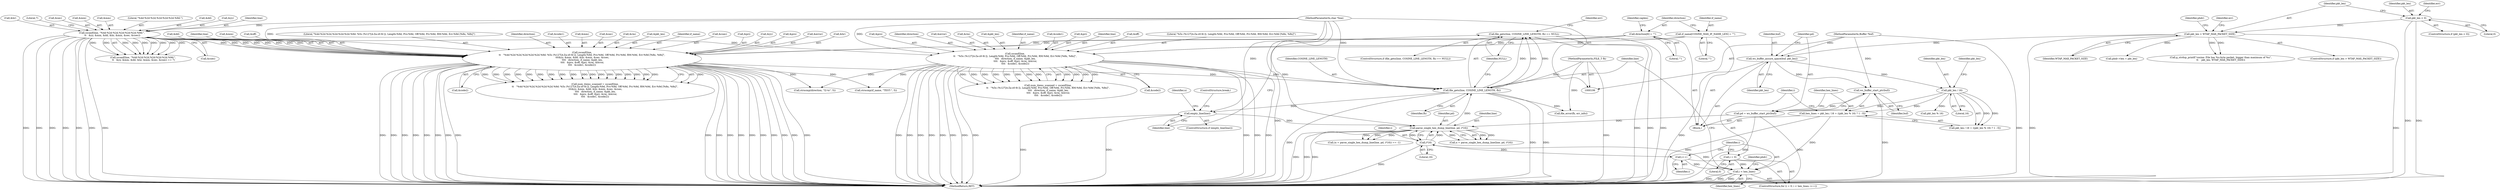 digraph "0_wireshark_a66628e425db725df1ac52a3c573a03357060ddd@API" {
"1000633" [label="(Call,file_gets(line, COSINE_LINE_LENGTH, fh) == NULL)"];
"1000634" [label="(Call,file_gets(line, COSINE_LINE_LENGTH, fh))"];
"1000177" [label="(Call,sscanf(line,\n\t\t   \"%4d-%2d-%2d,%2d:%2d:%2d.%9d: %5s (%127[A-Za-z0-9/:]), Length:%9d, Pro:%9d, Off:%9d, Pri:%9d, RM:%9d, Err:%9d [%8x, %8x]\",\n \t\t\t&yy, &mm, &dd, &hr, &min, &sec, &csec,\n \t\t\t\t   direction, if_name, &pkt_len,\n \t\t\t\t   &pro, &off, &pri, &rm, &error,\n\t\t\t\t   &code1, &code2))"];
"1000156" [label="(Call,sscanf(line, \"%4d-%2d-%2d,%2d:%2d:%2d.%9d:\",\n \t\t   &yy, &mm, &dd, &hr, &min, &sec, &csec))"];
"1000110" [label="(MethodParameterIn,char *line)"];
"1000142" [label="(Call,direction[6] = \"\")"];
"1000138" [label="(Call,if_name[COSINE_MAX_IF_NAME_LEN] = \"\")"];
"1000232" [label="(Call,sscanf(line,\n\t\t   \"%5s (%127[A-Za-z0-9/:]), Length:%9d, Pro:%9d, Off:%9d, Pri:%9d, RM:%9d, Err:%9d [%8x, %8x]\",\n \t\t\t\t   direction, if_name, &pkt_len,\n \t\t\t\t   &pro, &off, &pri, &rm, &error,\n \t\t\t\t   &code1, &code2))"];
"1000667" [label="(Call,parse_single_hex_dump_line(line, pd, i*16))"];
"1000659" [label="(Call,empty_line(line))"];
"1000606" [label="(Call,pd = ws_buffer_start_ptr(buf))"];
"1000608" [label="(Call,ws_buffer_start_ptr(buf))"];
"1000603" [label="(Call,ws_buffer_assure_space(buf, pkt_len))"];
"1000109" [label="(MethodParameterIn,Buffer *buf)"];
"1000301" [label="(Call,pkt_len > WTAP_MAX_PACKET_SIZE)"];
"1000285" [label="(Call,pkt_len < 0)"];
"1000670" [label="(Call,i*16)"];
"1000626" [label="(Call,i < hex_lines)"];
"1000629" [label="(Call,i++)"];
"1000623" [label="(Call,i = 0)"];
"1000610" [label="(Call,hex_lines = pkt_len / 16 + ((pkt_len % 16) ? 1 : 0))"];
"1000613" [label="(Call,pkt_len / 16)"];
"1000107" [label="(MethodParameterIn,FILE_T fh)"];
"1000607" [label="(Identifier,pd)"];
"1000157" [label="(Identifier,line)"];
"1000179" [label="(Literal,\"%4d-%2d-%2d,%2d:%2d:%2d.%9d: %5s (%127[A-Za-z0-9/:]), Length:%9d, Pro:%9d, Off:%9d, Pri:%9d, RM:%9d, Err:%9d [%8x, %8x]\")"];
"1000239" [label="(Call,&pro)"];
"1000303" [label="(Identifier,WTAP_MAX_PACKET_SIZE)"];
"1000165" [label="(Call,&hr)"];
"1000672" [label="(Literal,16)"];
"1000659" [label="(Call,empty_line(line))"];
"1000230" [label="(Call,num_items_scanned = sscanf(line,\n\t\t   \"%5s (%127[A-Za-z0-9/:]), Length:%9d, Pro:%9d, Off:%9d, Pri:%9d, RM:%9d, Err:%9d [%8x, %8x]\",\n \t\t\t\t   direction, if_name, &pkt_len,\n \t\t\t\t   &pro, &off, &pri, &rm, &error,\n \t\t\t\t   &code1, &code2))"];
"1000632" [label="(ControlStructure,if (file_gets(line, COSINE_LINE_LENGTH, fh) == NULL))"];
"1000626" [label="(Call,i < hex_lines)"];
"1000670" [label="(Call,i*16)"];
"1000635" [label="(Identifier,line)"];
"1000235" [label="(Identifier,direction)"];
"1000247" [label="(Call,&error)"];
"1000662" [label="(ControlStructure,break;)"];
"1000320" [label="(Identifier,phdr)"];
"1000697" [label="(MethodReturn,RET)"];
"1000628" [label="(Identifier,hex_lines)"];
"1000194" [label="(Identifier,direction)"];
"1000208" [label="(Call,&code1)"];
"1000173" [label="(Literal,7)"];
"1000182" [label="(Call,&mm)"];
"1000139" [label="(Identifier,if_name)"];
"1000643" [label="(Call,file_error(fh, err_info))"];
"1000190" [label="(Call,&sec)"];
"1000138" [label="(Call,if_name[COSINE_MAX_IF_NAME_LEN] = \"\")"];
"1000625" [label="(Literal,0)"];
"1000614" [label="(Identifier,pkt_len)"];
"1000660" [label="(Identifier,line)"];
"1000284" [label="(ControlStructure,if (pkt_len < 0))"];
"1000611" [label="(Identifier,hex_lines)"];
"1000388" [label="(Call,phdr->len = pkt_len)"];
"1000637" [label="(Identifier,fh)"];
"1000232" [label="(Call,sscanf(line,\n\t\t   \"%5s (%127[A-Za-z0-9/:]), Length:%9d, Pro:%9d, Off:%9d, Pri:%9d, RM:%9d, Err:%9d [%8x, %8x]\",\n \t\t\t\t   direction, if_name, &pkt_len,\n \t\t\t\t   &pro, &off, &pri, &rm, &error,\n \t\t\t\t   &code1, &code2))"];
"1000169" [label="(Call,&sec)"];
"1000531" [label="(Call,strncmp(direction, \"l2-tx\", 5))"];
"1000617" [label="(Call,pkt_len % 16)"];
"1000167" [label="(Call,&min)"];
"1000618" [label="(Identifier,pkt_len)"];
"1000285" [label="(Call,pkt_len < 0)"];
"1000668" [label="(Identifier,line)"];
"1000245" [label="(Call,&rm)"];
"1000204" [label="(Call,&rm)"];
"1000161" [label="(Call,&mm)"];
"1000196" [label="(Call,&pkt_len)"];
"1000307" [label="(Identifier,err)"];
"1000195" [label="(Identifier,if_name)"];
"1000622" [label="(ControlStructure,for (i = 0; i < hex_lines; i++))"];
"1000237" [label="(Call,&pkt_len)"];
"1000156" [label="(Call,sscanf(line, \"%4d-%2d-%2d,%2d:%2d:%2d.%9d:\",\n \t\t   &yy, &mm, &dd, &hr, &min, &sec, &csec))"];
"1000624" [label="(Identifier,i)"];
"1000192" [label="(Call,&csec)"];
"1000251" [label="(Call,&code2)"];
"1000140" [label="(Literal,\"\")"];
"1000608" [label="(Call,ws_buffer_start_ptr(buf))"];
"1000158" [label="(Literal,\"%4d-%2d-%2d,%2d:%2d:%2d.%9d:\")"];
"1000236" [label="(Identifier,if_name)"];
"1000603" [label="(Call,ws_buffer_assure_space(buf, pkt_len))"];
"1000202" [label="(Call,&pri)"];
"1000627" [label="(Identifier,i)"];
"1000171" [label="(Call,&csec)"];
"1000605" [label="(Identifier,pkt_len)"];
"1000155" [label="(Call,sscanf(line, \"%4d-%2d-%2d,%2d:%2d:%2d.%9d:\",\n \t\t   &yy, &mm, &dd, &hr, &min, &sec, &csec) == 7)"];
"1000249" [label="(Call,&code1)"];
"1000210" [label="(Call,&code2)"];
"1000109" [label="(MethodParameterIn,Buffer *buf)"];
"1000669" [label="(Identifier,pd)"];
"1000658" [label="(ControlStructure,if (empty_line(line)))"];
"1000180" [label="(Call,&yy)"];
"1000629" [label="(Call,i++)"];
"1000667" [label="(Call,parse_single_hex_dump_line(line, pd, i*16))"];
"1000610" [label="(Call,hex_lines = pkt_len / 16 + ((pkt_len % 16) ? 1 : 0))"];
"1000634" [label="(Call,file_gets(line, COSINE_LINE_LENGTH, fh))"];
"1000609" [label="(Identifier,buf)"];
"1000143" [label="(Identifier,direction)"];
"1000671" [label="(Identifier,i)"];
"1000633" [label="(Call,file_gets(line, COSINE_LINE_LENGTH, fh) == NULL)"];
"1000113" [label="(Block,)"];
"1000312" [label="(Call,g_strdup_printf(\"cosine: File has %u-byte packet, bigger than maximum of %u\",\n\t\t    pkt_len, WTAP_MAX_PACKET_SIZE))"];
"1000623" [label="(Call,i = 0)"];
"1000243" [label="(Call,&pri)"];
"1000642" [label="(Identifier,err)"];
"1000142" [label="(Call,direction[6] = \"\")"];
"1000198" [label="(Call,&pro)"];
"1000163" [label="(Call,&dd)"];
"1000159" [label="(Call,&yy)"];
"1000152" [label="(Identifier,caplen)"];
"1000110" [label="(MethodParameterIn,char *line)"];
"1000301" [label="(Call,pkt_len > WTAP_MAX_PACKET_SIZE)"];
"1000302" [label="(Identifier,pkt_len)"];
"1000606" [label="(Call,pd = ws_buffer_start_ptr(buf))"];
"1000615" [label="(Literal,16)"];
"1000612" [label="(Call,pkt_len / 16 + ((pkt_len % 16) ? 1 : 0))"];
"1000613" [label="(Call,pkt_len / 16)"];
"1000300" [label="(ControlStructure,if (pkt_len > WTAP_MAX_PACKET_SIZE))"];
"1000630" [label="(Identifier,i)"];
"1000638" [label="(Identifier,NULL)"];
"1000233" [label="(Identifier,line)"];
"1000206" [label="(Call,&error)"];
"1000241" [label="(Call,&off)"];
"1000186" [label="(Call,&hr)"];
"1000286" [label="(Identifier,pkt_len)"];
"1000184" [label="(Call,&dd)"];
"1000665" [label="(Call,n = parse_single_hex_dump_line(line, pd, i*16))"];
"1000692" [label="(Identifier,phdr)"];
"1000107" [label="(MethodParameterIn,FILE_T fh)"];
"1000636" [label="(Identifier,COSINE_LINE_LENGTH)"];
"1000178" [label="(Identifier,line)"];
"1000177" [label="(Call,sscanf(line,\n\t\t   \"%4d-%2d-%2d,%2d:%2d:%2d.%9d: %5s (%127[A-Za-z0-9/:]), Length:%9d, Pro:%9d, Off:%9d, Pri:%9d, RM:%9d, Err:%9d [%8x, %8x]\",\n \t\t\t&yy, &mm, &dd, &hr, &min, &sec, &csec,\n \t\t\t\t   direction, if_name, &pkt_len,\n \t\t\t\t   &pro, &off, &pri, &rm, &error,\n\t\t\t\t   &code1, &code2))"];
"1000144" [label="(Literal,\"\")"];
"1000188" [label="(Call,&min)"];
"1000234" [label="(Literal,\"%5s (%127[A-Za-z0-9/:]), Length:%9d, Pro:%9d, Off:%9d, Pri:%9d, RM:%9d, Err:%9d [%8x, %8x]\")"];
"1000200" [label="(Call,&off)"];
"1000287" [label="(Literal,0)"];
"1000175" [label="(Call,num_items_scanned = sscanf(line,\n\t\t   \"%4d-%2d-%2d,%2d:%2d:%2d.%9d: %5s (%127[A-Za-z0-9/:]), Length:%9d, Pro:%9d, Off:%9d, Pri:%9d, RM:%9d, Err:%9d [%8x, %8x]\",\n \t\t\t&yy, &mm, &dd, &hr, &min, &sec, &csec,\n \t\t\t\t   direction, if_name, &pkt_len,\n \t\t\t\t   &pro, &off, &pri, &rm, &error,\n\t\t\t\t   &code1, &code2))"];
"1000291" [label="(Identifier,err)"];
"1000395" [label="(Call,strncmp(if_name, \"TEST:\", 5))"];
"1000604" [label="(Identifier,buf)"];
"1000666" [label="(Identifier,n)"];
"1000664" [label="(Call,(n = parse_single_hex_dump_line(line, pd, i*16)) == -1)"];
"1000633" -> "1000632"  [label="AST: "];
"1000633" -> "1000638"  [label="CFG: "];
"1000634" -> "1000633"  [label="AST: "];
"1000638" -> "1000633"  [label="AST: "];
"1000642" -> "1000633"  [label="CFG: "];
"1000660" -> "1000633"  [label="CFG: "];
"1000633" -> "1000697"  [label="DDG: "];
"1000633" -> "1000697"  [label="DDG: "];
"1000633" -> "1000697"  [label="DDG: "];
"1000634" -> "1000633"  [label="DDG: "];
"1000634" -> "1000633"  [label="DDG: "];
"1000634" -> "1000633"  [label="DDG: "];
"1000634" -> "1000637"  [label="CFG: "];
"1000635" -> "1000634"  [label="AST: "];
"1000636" -> "1000634"  [label="AST: "];
"1000637" -> "1000634"  [label="AST: "];
"1000638" -> "1000634"  [label="CFG: "];
"1000634" -> "1000697"  [label="DDG: "];
"1000634" -> "1000697"  [label="DDG: "];
"1000634" -> "1000697"  [label="DDG: "];
"1000177" -> "1000634"  [label="DDG: "];
"1000232" -> "1000634"  [label="DDG: "];
"1000667" -> "1000634"  [label="DDG: "];
"1000110" -> "1000634"  [label="DDG: "];
"1000107" -> "1000634"  [label="DDG: "];
"1000634" -> "1000643"  [label="DDG: "];
"1000634" -> "1000659"  [label="DDG: "];
"1000177" -> "1000175"  [label="AST: "];
"1000177" -> "1000210"  [label="CFG: "];
"1000178" -> "1000177"  [label="AST: "];
"1000179" -> "1000177"  [label="AST: "];
"1000180" -> "1000177"  [label="AST: "];
"1000182" -> "1000177"  [label="AST: "];
"1000184" -> "1000177"  [label="AST: "];
"1000186" -> "1000177"  [label="AST: "];
"1000188" -> "1000177"  [label="AST: "];
"1000190" -> "1000177"  [label="AST: "];
"1000192" -> "1000177"  [label="AST: "];
"1000194" -> "1000177"  [label="AST: "];
"1000195" -> "1000177"  [label="AST: "];
"1000196" -> "1000177"  [label="AST: "];
"1000198" -> "1000177"  [label="AST: "];
"1000200" -> "1000177"  [label="AST: "];
"1000202" -> "1000177"  [label="AST: "];
"1000204" -> "1000177"  [label="AST: "];
"1000206" -> "1000177"  [label="AST: "];
"1000208" -> "1000177"  [label="AST: "];
"1000210" -> "1000177"  [label="AST: "];
"1000175" -> "1000177"  [label="CFG: "];
"1000177" -> "1000697"  [label="DDG: "];
"1000177" -> "1000697"  [label="DDG: "];
"1000177" -> "1000697"  [label="DDG: "];
"1000177" -> "1000697"  [label="DDG: "];
"1000177" -> "1000697"  [label="DDG: "];
"1000177" -> "1000697"  [label="DDG: "];
"1000177" -> "1000697"  [label="DDG: "];
"1000177" -> "1000697"  [label="DDG: "];
"1000177" -> "1000697"  [label="DDG: "];
"1000177" -> "1000697"  [label="DDG: "];
"1000177" -> "1000697"  [label="DDG: "];
"1000177" -> "1000697"  [label="DDG: "];
"1000177" -> "1000697"  [label="DDG: "];
"1000177" -> "1000697"  [label="DDG: "];
"1000177" -> "1000697"  [label="DDG: "];
"1000177" -> "1000697"  [label="DDG: "];
"1000177" -> "1000697"  [label="DDG: "];
"1000177" -> "1000697"  [label="DDG: "];
"1000177" -> "1000175"  [label="DDG: "];
"1000177" -> "1000175"  [label="DDG: "];
"1000177" -> "1000175"  [label="DDG: "];
"1000177" -> "1000175"  [label="DDG: "];
"1000177" -> "1000175"  [label="DDG: "];
"1000177" -> "1000175"  [label="DDG: "];
"1000177" -> "1000175"  [label="DDG: "];
"1000177" -> "1000175"  [label="DDG: "];
"1000177" -> "1000175"  [label="DDG: "];
"1000177" -> "1000175"  [label="DDG: "];
"1000177" -> "1000175"  [label="DDG: "];
"1000177" -> "1000175"  [label="DDG: "];
"1000177" -> "1000175"  [label="DDG: "];
"1000177" -> "1000175"  [label="DDG: "];
"1000177" -> "1000175"  [label="DDG: "];
"1000177" -> "1000175"  [label="DDG: "];
"1000177" -> "1000175"  [label="DDG: "];
"1000177" -> "1000175"  [label="DDG: "];
"1000177" -> "1000175"  [label="DDG: "];
"1000156" -> "1000177"  [label="DDG: "];
"1000156" -> "1000177"  [label="DDG: "];
"1000156" -> "1000177"  [label="DDG: "];
"1000156" -> "1000177"  [label="DDG: "];
"1000156" -> "1000177"  [label="DDG: "];
"1000156" -> "1000177"  [label="DDG: "];
"1000156" -> "1000177"  [label="DDG: "];
"1000156" -> "1000177"  [label="DDG: "];
"1000110" -> "1000177"  [label="DDG: "];
"1000142" -> "1000177"  [label="DDG: "];
"1000138" -> "1000177"  [label="DDG: "];
"1000177" -> "1000395"  [label="DDG: "];
"1000177" -> "1000531"  [label="DDG: "];
"1000156" -> "1000155"  [label="AST: "];
"1000156" -> "1000171"  [label="CFG: "];
"1000157" -> "1000156"  [label="AST: "];
"1000158" -> "1000156"  [label="AST: "];
"1000159" -> "1000156"  [label="AST: "];
"1000161" -> "1000156"  [label="AST: "];
"1000163" -> "1000156"  [label="AST: "];
"1000165" -> "1000156"  [label="AST: "];
"1000167" -> "1000156"  [label="AST: "];
"1000169" -> "1000156"  [label="AST: "];
"1000171" -> "1000156"  [label="AST: "];
"1000173" -> "1000156"  [label="CFG: "];
"1000156" -> "1000697"  [label="DDG: "];
"1000156" -> "1000697"  [label="DDG: "];
"1000156" -> "1000697"  [label="DDG: "];
"1000156" -> "1000697"  [label="DDG: "];
"1000156" -> "1000697"  [label="DDG: "];
"1000156" -> "1000697"  [label="DDG: "];
"1000156" -> "1000697"  [label="DDG: "];
"1000156" -> "1000155"  [label="DDG: "];
"1000156" -> "1000155"  [label="DDG: "];
"1000156" -> "1000155"  [label="DDG: "];
"1000156" -> "1000155"  [label="DDG: "];
"1000156" -> "1000155"  [label="DDG: "];
"1000156" -> "1000155"  [label="DDG: "];
"1000156" -> "1000155"  [label="DDG: "];
"1000156" -> "1000155"  [label="DDG: "];
"1000156" -> "1000155"  [label="DDG: "];
"1000110" -> "1000156"  [label="DDG: "];
"1000156" -> "1000232"  [label="DDG: "];
"1000110" -> "1000106"  [label="AST: "];
"1000110" -> "1000697"  [label="DDG: "];
"1000110" -> "1000232"  [label="DDG: "];
"1000110" -> "1000659"  [label="DDG: "];
"1000110" -> "1000667"  [label="DDG: "];
"1000142" -> "1000113"  [label="AST: "];
"1000142" -> "1000144"  [label="CFG: "];
"1000143" -> "1000142"  [label="AST: "];
"1000144" -> "1000142"  [label="AST: "];
"1000152" -> "1000142"  [label="CFG: "];
"1000142" -> "1000232"  [label="DDG: "];
"1000138" -> "1000113"  [label="AST: "];
"1000138" -> "1000140"  [label="CFG: "];
"1000139" -> "1000138"  [label="AST: "];
"1000140" -> "1000138"  [label="AST: "];
"1000143" -> "1000138"  [label="CFG: "];
"1000138" -> "1000232"  [label="DDG: "];
"1000232" -> "1000230"  [label="AST: "];
"1000232" -> "1000251"  [label="CFG: "];
"1000233" -> "1000232"  [label="AST: "];
"1000234" -> "1000232"  [label="AST: "];
"1000235" -> "1000232"  [label="AST: "];
"1000236" -> "1000232"  [label="AST: "];
"1000237" -> "1000232"  [label="AST: "];
"1000239" -> "1000232"  [label="AST: "];
"1000241" -> "1000232"  [label="AST: "];
"1000243" -> "1000232"  [label="AST: "];
"1000245" -> "1000232"  [label="AST: "];
"1000247" -> "1000232"  [label="AST: "];
"1000249" -> "1000232"  [label="AST: "];
"1000251" -> "1000232"  [label="AST: "];
"1000230" -> "1000232"  [label="CFG: "];
"1000232" -> "1000697"  [label="DDG: "];
"1000232" -> "1000697"  [label="DDG: "];
"1000232" -> "1000697"  [label="DDG: "];
"1000232" -> "1000697"  [label="DDG: "];
"1000232" -> "1000697"  [label="DDG: "];
"1000232" -> "1000697"  [label="DDG: "];
"1000232" -> "1000697"  [label="DDG: "];
"1000232" -> "1000697"  [label="DDG: "];
"1000232" -> "1000697"  [label="DDG: "];
"1000232" -> "1000697"  [label="DDG: "];
"1000232" -> "1000697"  [label="DDG: "];
"1000232" -> "1000230"  [label="DDG: "];
"1000232" -> "1000230"  [label="DDG: "];
"1000232" -> "1000230"  [label="DDG: "];
"1000232" -> "1000230"  [label="DDG: "];
"1000232" -> "1000230"  [label="DDG: "];
"1000232" -> "1000230"  [label="DDG: "];
"1000232" -> "1000230"  [label="DDG: "];
"1000232" -> "1000230"  [label="DDG: "];
"1000232" -> "1000230"  [label="DDG: "];
"1000232" -> "1000230"  [label="DDG: "];
"1000232" -> "1000230"  [label="DDG: "];
"1000232" -> "1000230"  [label="DDG: "];
"1000232" -> "1000395"  [label="DDG: "];
"1000232" -> "1000531"  [label="DDG: "];
"1000667" -> "1000665"  [label="AST: "];
"1000667" -> "1000670"  [label="CFG: "];
"1000668" -> "1000667"  [label="AST: "];
"1000669" -> "1000667"  [label="AST: "];
"1000670" -> "1000667"  [label="AST: "];
"1000665" -> "1000667"  [label="CFG: "];
"1000667" -> "1000697"  [label="DDG: "];
"1000667" -> "1000697"  [label="DDG: "];
"1000667" -> "1000697"  [label="DDG: "];
"1000667" -> "1000664"  [label="DDG: "];
"1000667" -> "1000664"  [label="DDG: "];
"1000667" -> "1000664"  [label="DDG: "];
"1000667" -> "1000665"  [label="DDG: "];
"1000667" -> "1000665"  [label="DDG: "];
"1000667" -> "1000665"  [label="DDG: "];
"1000659" -> "1000667"  [label="DDG: "];
"1000606" -> "1000667"  [label="DDG: "];
"1000670" -> "1000667"  [label="DDG: "];
"1000670" -> "1000667"  [label="DDG: "];
"1000659" -> "1000658"  [label="AST: "];
"1000659" -> "1000660"  [label="CFG: "];
"1000660" -> "1000659"  [label="AST: "];
"1000662" -> "1000659"  [label="CFG: "];
"1000666" -> "1000659"  [label="CFG: "];
"1000659" -> "1000697"  [label="DDG: "];
"1000659" -> "1000697"  [label="DDG: "];
"1000606" -> "1000113"  [label="AST: "];
"1000606" -> "1000608"  [label="CFG: "];
"1000607" -> "1000606"  [label="AST: "];
"1000608" -> "1000606"  [label="AST: "];
"1000611" -> "1000606"  [label="CFG: "];
"1000606" -> "1000697"  [label="DDG: "];
"1000606" -> "1000697"  [label="DDG: "];
"1000608" -> "1000606"  [label="DDG: "];
"1000608" -> "1000609"  [label="CFG: "];
"1000609" -> "1000608"  [label="AST: "];
"1000608" -> "1000697"  [label="DDG: "];
"1000603" -> "1000608"  [label="DDG: "];
"1000109" -> "1000608"  [label="DDG: "];
"1000603" -> "1000113"  [label="AST: "];
"1000603" -> "1000605"  [label="CFG: "];
"1000604" -> "1000603"  [label="AST: "];
"1000605" -> "1000603"  [label="AST: "];
"1000607" -> "1000603"  [label="CFG: "];
"1000603" -> "1000697"  [label="DDG: "];
"1000109" -> "1000603"  [label="DDG: "];
"1000301" -> "1000603"  [label="DDG: "];
"1000603" -> "1000613"  [label="DDG: "];
"1000109" -> "1000106"  [label="AST: "];
"1000109" -> "1000697"  [label="DDG: "];
"1000301" -> "1000300"  [label="AST: "];
"1000301" -> "1000303"  [label="CFG: "];
"1000302" -> "1000301"  [label="AST: "];
"1000303" -> "1000301"  [label="AST: "];
"1000307" -> "1000301"  [label="CFG: "];
"1000320" -> "1000301"  [label="CFG: "];
"1000301" -> "1000697"  [label="DDG: "];
"1000301" -> "1000697"  [label="DDG: "];
"1000285" -> "1000301"  [label="DDG: "];
"1000301" -> "1000312"  [label="DDG: "];
"1000301" -> "1000312"  [label="DDG: "];
"1000301" -> "1000388"  [label="DDG: "];
"1000285" -> "1000284"  [label="AST: "];
"1000285" -> "1000287"  [label="CFG: "];
"1000286" -> "1000285"  [label="AST: "];
"1000287" -> "1000285"  [label="AST: "];
"1000291" -> "1000285"  [label="CFG: "];
"1000302" -> "1000285"  [label="CFG: "];
"1000285" -> "1000697"  [label="DDG: "];
"1000285" -> "1000697"  [label="DDG: "];
"1000670" -> "1000672"  [label="CFG: "];
"1000671" -> "1000670"  [label="AST: "];
"1000672" -> "1000670"  [label="AST: "];
"1000670" -> "1000697"  [label="DDG: "];
"1000670" -> "1000629"  [label="DDG: "];
"1000626" -> "1000670"  [label="DDG: "];
"1000626" -> "1000622"  [label="AST: "];
"1000626" -> "1000628"  [label="CFG: "];
"1000627" -> "1000626"  [label="AST: "];
"1000628" -> "1000626"  [label="AST: "];
"1000635" -> "1000626"  [label="CFG: "];
"1000692" -> "1000626"  [label="CFG: "];
"1000626" -> "1000697"  [label="DDG: "];
"1000626" -> "1000697"  [label="DDG: "];
"1000626" -> "1000697"  [label="DDG: "];
"1000629" -> "1000626"  [label="DDG: "];
"1000623" -> "1000626"  [label="DDG: "];
"1000610" -> "1000626"  [label="DDG: "];
"1000629" -> "1000622"  [label="AST: "];
"1000629" -> "1000630"  [label="CFG: "];
"1000630" -> "1000629"  [label="AST: "];
"1000627" -> "1000629"  [label="CFG: "];
"1000623" -> "1000622"  [label="AST: "];
"1000623" -> "1000625"  [label="CFG: "];
"1000624" -> "1000623"  [label="AST: "];
"1000625" -> "1000623"  [label="AST: "];
"1000627" -> "1000623"  [label="CFG: "];
"1000610" -> "1000113"  [label="AST: "];
"1000610" -> "1000612"  [label="CFG: "];
"1000611" -> "1000610"  [label="AST: "];
"1000612" -> "1000610"  [label="AST: "];
"1000624" -> "1000610"  [label="CFG: "];
"1000610" -> "1000697"  [label="DDG: "];
"1000613" -> "1000610"  [label="DDG: "];
"1000613" -> "1000610"  [label="DDG: "];
"1000613" -> "1000612"  [label="AST: "];
"1000613" -> "1000615"  [label="CFG: "];
"1000614" -> "1000613"  [label="AST: "];
"1000615" -> "1000613"  [label="AST: "];
"1000618" -> "1000613"  [label="CFG: "];
"1000613" -> "1000612"  [label="DDG: "];
"1000613" -> "1000612"  [label="DDG: "];
"1000613" -> "1000617"  [label="DDG: "];
"1000107" -> "1000106"  [label="AST: "];
"1000107" -> "1000697"  [label="DDG: "];
"1000107" -> "1000643"  [label="DDG: "];
}
